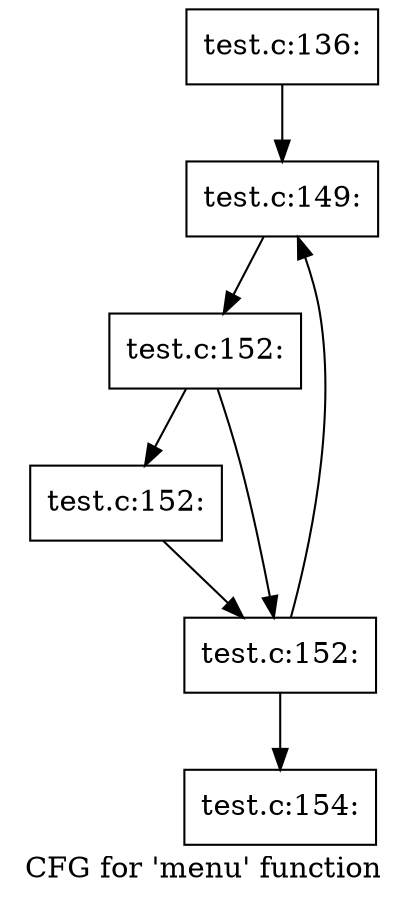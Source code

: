 digraph "CFG for 'menu' function" {
	label="CFG for 'menu' function";

	Node0x556c633d0180 [shape=record,label="{test.c:136:}"];
	Node0x556c633d0180 -> Node0x556c633d8080;
	Node0x556c633d8080 [shape=record,label="{test.c:149:}"];
	Node0x556c633d8080 -> Node0x556c633d8030;
	Node0x556c633d8030 [shape=record,label="{test.c:152:}"];
	Node0x556c633d8030 -> Node0x556c633da600;
	Node0x556c633d8030 -> Node0x556c633da5b0;
	Node0x556c633da600 [shape=record,label="{test.c:152:}"];
	Node0x556c633da600 -> Node0x556c633da5b0;
	Node0x556c633da5b0 [shape=record,label="{test.c:152:}"];
	Node0x556c633da5b0 -> Node0x556c633d8080;
	Node0x556c633da5b0 -> Node0x556c633d7fe0;
	Node0x556c633d7fe0 [shape=record,label="{test.c:154:}"];
}
